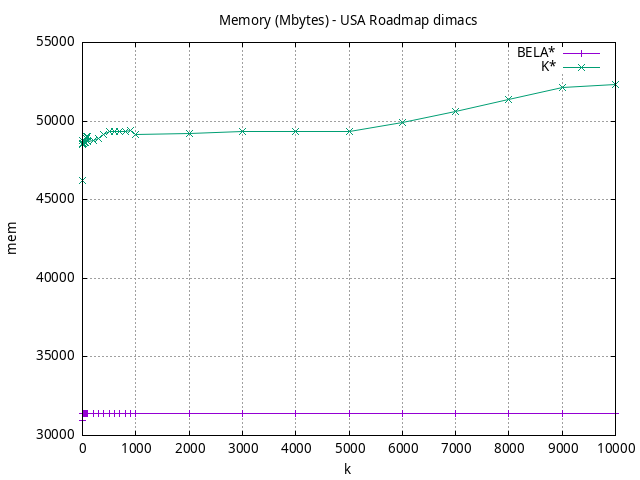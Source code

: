#!/usr/bin/gnuplot
# -*- coding: utf-8 -*-
#
# results/roadmap/dimacs/USA/USA-road-d.USA.heuristic.mem.gnuplot
#
# Started on 01/09/2024 14:40:59
# Author: Carlos Linares López
set grid
set xlabel "k"
set ylabel "mem"

set title "Memory (Mbytes) - USA Roadmap dimacs"

set terminal png enhanced font "Ariel,10"
set output 'USA-road-d.USA.heuristic.mem.png'

plot "-" title "BELA*"      with linesp, "-" title "K*"      with linesp

	1 30980.57
	2 31379.0
	3 31379.0
	4 31379.0
	5 31379.0
	6 31379.0
	7 31379.0
	8 31379.0
	9 31379.0
	10 31379.0
	20 31379.0
	30 31379.0
	40 31379.0
	50 31379.0
	60 31379.0
	70 31379.0
	80 31379.0
	90 31379.0
	100 31379.0
	200 31379.0
	300 31379.0
	400 31379.0
	500 31379.0
	600 31379.0
	700 31379.0
	800 31379.0
	900 31379.0
	1000 31379.0
	2000 31379.0
	3000 31379.0
	4000 31396.22
	5000 31411.48
	6000 31390.78
	7000 31383.16
	8000 31383.58
	9000 31386.08
	10000 31392.29
end
	1 46201.94
	2 48514.62
	3 48524.36
	4 48533.62
	5 48543.36
	6 48552.2
	7 48561.78
	8 48570.36
	9 48763.1
	10 48587.78
	20 48599.72
	30 48615.72
	40 48631.72
	50 48647.72
	60 48663.3
	70 48863.04
	80 48995.2
	90 48995.2
	100 48708.16
	200 48775.48
	300 48866.54
	400 49137.86
	500 49311.2
	600 49341.92
	700 49341.92
	800 49341.92
	900 49403.36
	1000 49132.88
	2000 49237.2
	3000 49329.36
	4000 49329.36
	5000 49345.29
	6000 49889.24
	7000 50628.48
	8000 51378.22
	9000 52127.8
	10000 52346.96
end
